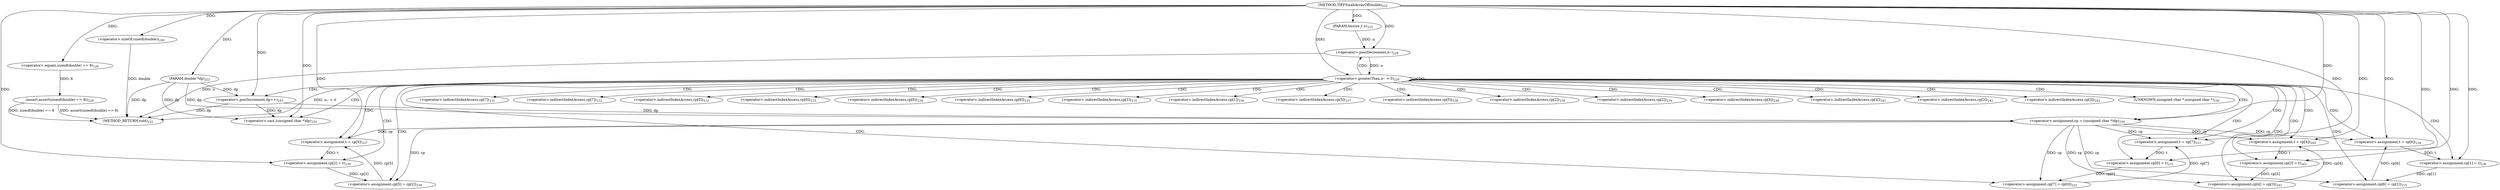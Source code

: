 digraph "TIFFSwabArrayOfDouble" {  
"34880" [label = <(METHOD,TIFFSwabArrayOfDouble)<SUB>222</SUB>> ]
"34972" [label = <(METHOD_RETURN,void)<SUB>222</SUB>> ]
"34881" [label = <(PARAM,double *dp)<SUB>222</SUB>> ]
"34882" [label = <(PARAM,tmsize_t n)<SUB>222</SUB>> ]
"34886" [label = <(assert,assert(sizeof(double) == 8))<SUB>226</SUB>> ]
"34892" [label = <(&lt;operator&gt;.greaterThan,n-- &gt; 0)<SUB>228</SUB>> ]
"34887" [label = <(&lt;operator&gt;.equals,sizeof(double) == 8)<SUB>226</SUB>> ]
"34897" [label = <(&lt;operator&gt;.assignment,cp = (unsigned char *)dp)<SUB>230</SUB>> ]
"34902" [label = <(&lt;operator&gt;.assignment,t = cp[7])<SUB>231</SUB>> ]
"34907" [label = <(&lt;operator&gt;.assignment,cp[7] = cp[0])<SUB>232</SUB>> ]
"34914" [label = <(&lt;operator&gt;.assignment,cp[0] = t)<SUB>233</SUB>> ]
"34919" [label = <(&lt;operator&gt;.assignment,t = cp[6])<SUB>234</SUB>> ]
"34924" [label = <(&lt;operator&gt;.assignment,cp[6] = cp[1])<SUB>235</SUB>> ]
"34931" [label = <(&lt;operator&gt;.assignment,cp[1] = t)<SUB>236</SUB>> ]
"34936" [label = <(&lt;operator&gt;.assignment,t = cp[5])<SUB>237</SUB>> ]
"34941" [label = <(&lt;operator&gt;.assignment,cp[5] = cp[2])<SUB>238</SUB>> ]
"34948" [label = <(&lt;operator&gt;.assignment,cp[2] = t)<SUB>239</SUB>> ]
"34953" [label = <(&lt;operator&gt;.assignment,t = cp[4])<SUB>240</SUB>> ]
"34958" [label = <(&lt;operator&gt;.assignment,cp[4] = cp[3])<SUB>241</SUB>> ]
"34965" [label = <(&lt;operator&gt;.assignment,cp[3] = t)<SUB>242</SUB>> ]
"34970" [label = <(&lt;operator&gt;.postIncrement,dp++)<SUB>243</SUB>> ]
"34888" [label = <(&lt;operator&gt;.sizeOf,sizeof(double))<SUB>226</SUB>> ]
"34893" [label = <(&lt;operator&gt;.postDecrement,n--)<SUB>228</SUB>> ]
"34899" [label = <(&lt;operator&gt;.cast,(unsigned char *)dp)<SUB>230</SUB>> ]
"34904" [label = <(&lt;operator&gt;.indirectIndexAccess,cp[7])<SUB>231</SUB>> ]
"34908" [label = <(&lt;operator&gt;.indirectIndexAccess,cp[7])<SUB>232</SUB>> ]
"34911" [label = <(&lt;operator&gt;.indirectIndexAccess,cp[0])<SUB>232</SUB>> ]
"34915" [label = <(&lt;operator&gt;.indirectIndexAccess,cp[0])<SUB>233</SUB>> ]
"34921" [label = <(&lt;operator&gt;.indirectIndexAccess,cp[6])<SUB>234</SUB>> ]
"34925" [label = <(&lt;operator&gt;.indirectIndexAccess,cp[6])<SUB>235</SUB>> ]
"34928" [label = <(&lt;operator&gt;.indirectIndexAccess,cp[1])<SUB>235</SUB>> ]
"34932" [label = <(&lt;operator&gt;.indirectIndexAccess,cp[1])<SUB>236</SUB>> ]
"34938" [label = <(&lt;operator&gt;.indirectIndexAccess,cp[5])<SUB>237</SUB>> ]
"34942" [label = <(&lt;operator&gt;.indirectIndexAccess,cp[5])<SUB>238</SUB>> ]
"34945" [label = <(&lt;operator&gt;.indirectIndexAccess,cp[2])<SUB>238</SUB>> ]
"34949" [label = <(&lt;operator&gt;.indirectIndexAccess,cp[2])<SUB>239</SUB>> ]
"34955" [label = <(&lt;operator&gt;.indirectIndexAccess,cp[4])<SUB>240</SUB>> ]
"34959" [label = <(&lt;operator&gt;.indirectIndexAccess,cp[4])<SUB>241</SUB>> ]
"34962" [label = <(&lt;operator&gt;.indirectIndexAccess,cp[3])<SUB>241</SUB>> ]
"34966" [label = <(&lt;operator&gt;.indirectIndexAccess,cp[3])<SUB>242</SUB>> ]
"34900" [label = <(UNKNOWN,unsigned char *,unsigned char *)<SUB>230</SUB>> ]
  "34881" -> "34972"  [ label = "DDG: dp"] 
  "34886" -> "34972"  [ label = "DDG: sizeof(double) == 8"] 
  "34886" -> "34972"  [ label = "DDG: assert(sizeof(double) == 8)"] 
  "34893" -> "34972"  [ label = "DDG: n"] 
  "34892" -> "34972"  [ label = "DDG: n-- &gt; 0"] 
  "34970" -> "34972"  [ label = "DDG: dp"] 
  "34888" -> "34972"  [ label = "DDG: double"] 
  "34880" -> "34881"  [ label = "DDG: "] 
  "34880" -> "34882"  [ label = "DDG: "] 
  "34887" -> "34886"  [ label = "DDG: 8"] 
  "34880" -> "34887"  [ label = "DDG: "] 
  "34893" -> "34892"  [ label = "DDG: n"] 
  "34880" -> "34892"  [ label = "DDG: "] 
  "34970" -> "34897"  [ label = "DDG: dp"] 
  "34881" -> "34897"  [ label = "DDG: dp"] 
  "34880" -> "34897"  [ label = "DDG: "] 
  "34897" -> "34902"  [ label = "DDG: cp"] 
  "34907" -> "34902"  [ label = "DDG: cp[7]"] 
  "34897" -> "34907"  [ label = "DDG: cp"] 
  "34914" -> "34907"  [ label = "DDG: cp[0]"] 
  "34902" -> "34914"  [ label = "DDG: t"] 
  "34880" -> "34914"  [ label = "DDG: "] 
  "34897" -> "34919"  [ label = "DDG: cp"] 
  "34924" -> "34919"  [ label = "DDG: cp[6]"] 
  "34897" -> "34924"  [ label = "DDG: cp"] 
  "34931" -> "34924"  [ label = "DDG: cp[1]"] 
  "34919" -> "34931"  [ label = "DDG: t"] 
  "34880" -> "34931"  [ label = "DDG: "] 
  "34897" -> "34936"  [ label = "DDG: cp"] 
  "34941" -> "34936"  [ label = "DDG: cp[5]"] 
  "34897" -> "34941"  [ label = "DDG: cp"] 
  "34948" -> "34941"  [ label = "DDG: cp[2]"] 
  "34936" -> "34948"  [ label = "DDG: t"] 
  "34880" -> "34948"  [ label = "DDG: "] 
  "34897" -> "34953"  [ label = "DDG: cp"] 
  "34958" -> "34953"  [ label = "DDG: cp[4]"] 
  "34897" -> "34958"  [ label = "DDG: cp"] 
  "34965" -> "34958"  [ label = "DDG: cp[3]"] 
  "34953" -> "34965"  [ label = "DDG: t"] 
  "34880" -> "34965"  [ label = "DDG: "] 
  "34880" -> "34888"  [ label = "DDG: "] 
  "34882" -> "34893"  [ label = "DDG: n"] 
  "34880" -> "34893"  [ label = "DDG: "] 
  "34880" -> "34902"  [ label = "DDG: "] 
  "34880" -> "34919"  [ label = "DDG: "] 
  "34880" -> "34936"  [ label = "DDG: "] 
  "34880" -> "34953"  [ label = "DDG: "] 
  "34880" -> "34970"  [ label = "DDG: "] 
  "34881" -> "34970"  [ label = "DDG: dp"] 
  "34970" -> "34899"  [ label = "DDG: dp"] 
  "34881" -> "34899"  [ label = "DDG: dp"] 
  "34880" -> "34899"  [ label = "DDG: "] 
  "34892" -> "34892"  [ label = "CDG: "] 
  "34892" -> "34914"  [ label = "CDG: "] 
  "34892" -> "34919"  [ label = "CDG: "] 
  "34892" -> "34966"  [ label = "CDG: "] 
  "34892" -> "34899"  [ label = "CDG: "] 
  "34892" -> "34904"  [ label = "CDG: "] 
  "34892" -> "34931"  [ label = "CDG: "] 
  "34892" -> "34958"  [ label = "CDG: "] 
  "34892" -> "34959"  [ label = "CDG: "] 
  "34892" -> "34941"  [ label = "CDG: "] 
  "34892" -> "34924"  [ label = "CDG: "] 
  "34892" -> "34893"  [ label = "CDG: "] 
  "34892" -> "34948"  [ label = "CDG: "] 
  "34892" -> "34970"  [ label = "CDG: "] 
  "34892" -> "34938"  [ label = "CDG: "] 
  "34892" -> "34921"  [ label = "CDG: "] 
  "34892" -> "34911"  [ label = "CDG: "] 
  "34892" -> "34902"  [ label = "CDG: "] 
  "34892" -> "34949"  [ label = "CDG: "] 
  "34892" -> "34915"  [ label = "CDG: "] 
  "34892" -> "34925"  [ label = "CDG: "] 
  "34892" -> "34942"  [ label = "CDG: "] 
  "34892" -> "34932"  [ label = "CDG: "] 
  "34892" -> "34965"  [ label = "CDG: "] 
  "34892" -> "34928"  [ label = "CDG: "] 
  "34892" -> "34945"  [ label = "CDG: "] 
  "34892" -> "34900"  [ label = "CDG: "] 
  "34892" -> "34908"  [ label = "CDG: "] 
  "34892" -> "34955"  [ label = "CDG: "] 
  "34892" -> "34953"  [ label = "CDG: "] 
  "34892" -> "34897"  [ label = "CDG: "] 
  "34892" -> "34962"  [ label = "CDG: "] 
  "34892" -> "34936"  [ label = "CDG: "] 
  "34892" -> "34907"  [ label = "CDG: "] 
}
